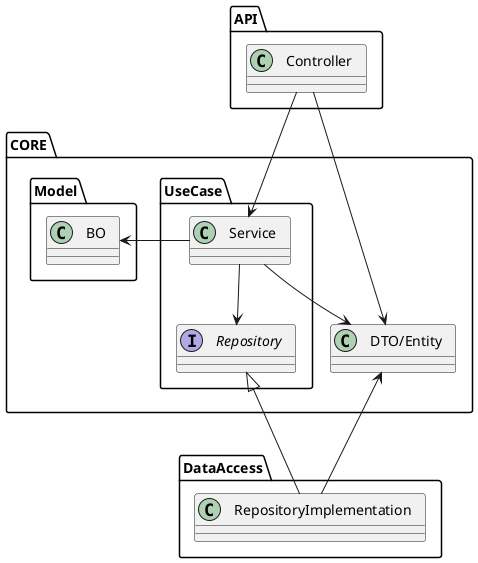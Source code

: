 @startuml
@startuml

package API <<Folder>> {
    class "   Controller   " {
    }
}

package CORE {
    package "UseCase" <<Folder>> {
        class "   Service   " {
        }
        interface "   Repository   "

    }

    package Model <<Folder>> {
        class "   BO   " {
        }
    }

    class "   DTO/Entity   " {

    }

    /'class "   DTO   " {

        }'/
}


package DataAccess <<Folder>> {
    class "   RepositoryImplementation   " {
    }

    /'class "   Entity   " {
    }'/
}


"   Controller   " --> "   Service   "
/'"   Controller   " --> "   DTO   "'/
"   Controller   " --> "   DTO/Entity   "

"   Service   " -left-> "   BO   "
"   Service   " --> "   Repository   "

"   Service   " --> "   DTO/Entity   "
'"   Service   " --> "   DTO   "

"   Repository   "  <|--- "   RepositoryImplementation   "

"   RepositoryImplementation   " --> "   DTO/Entity   "
/'"   RepositoryImplementation   " -Right-> "   Entity   "
"   RepositoryImplementation   " --> "   DTO   "'/

@enduml

@enduml